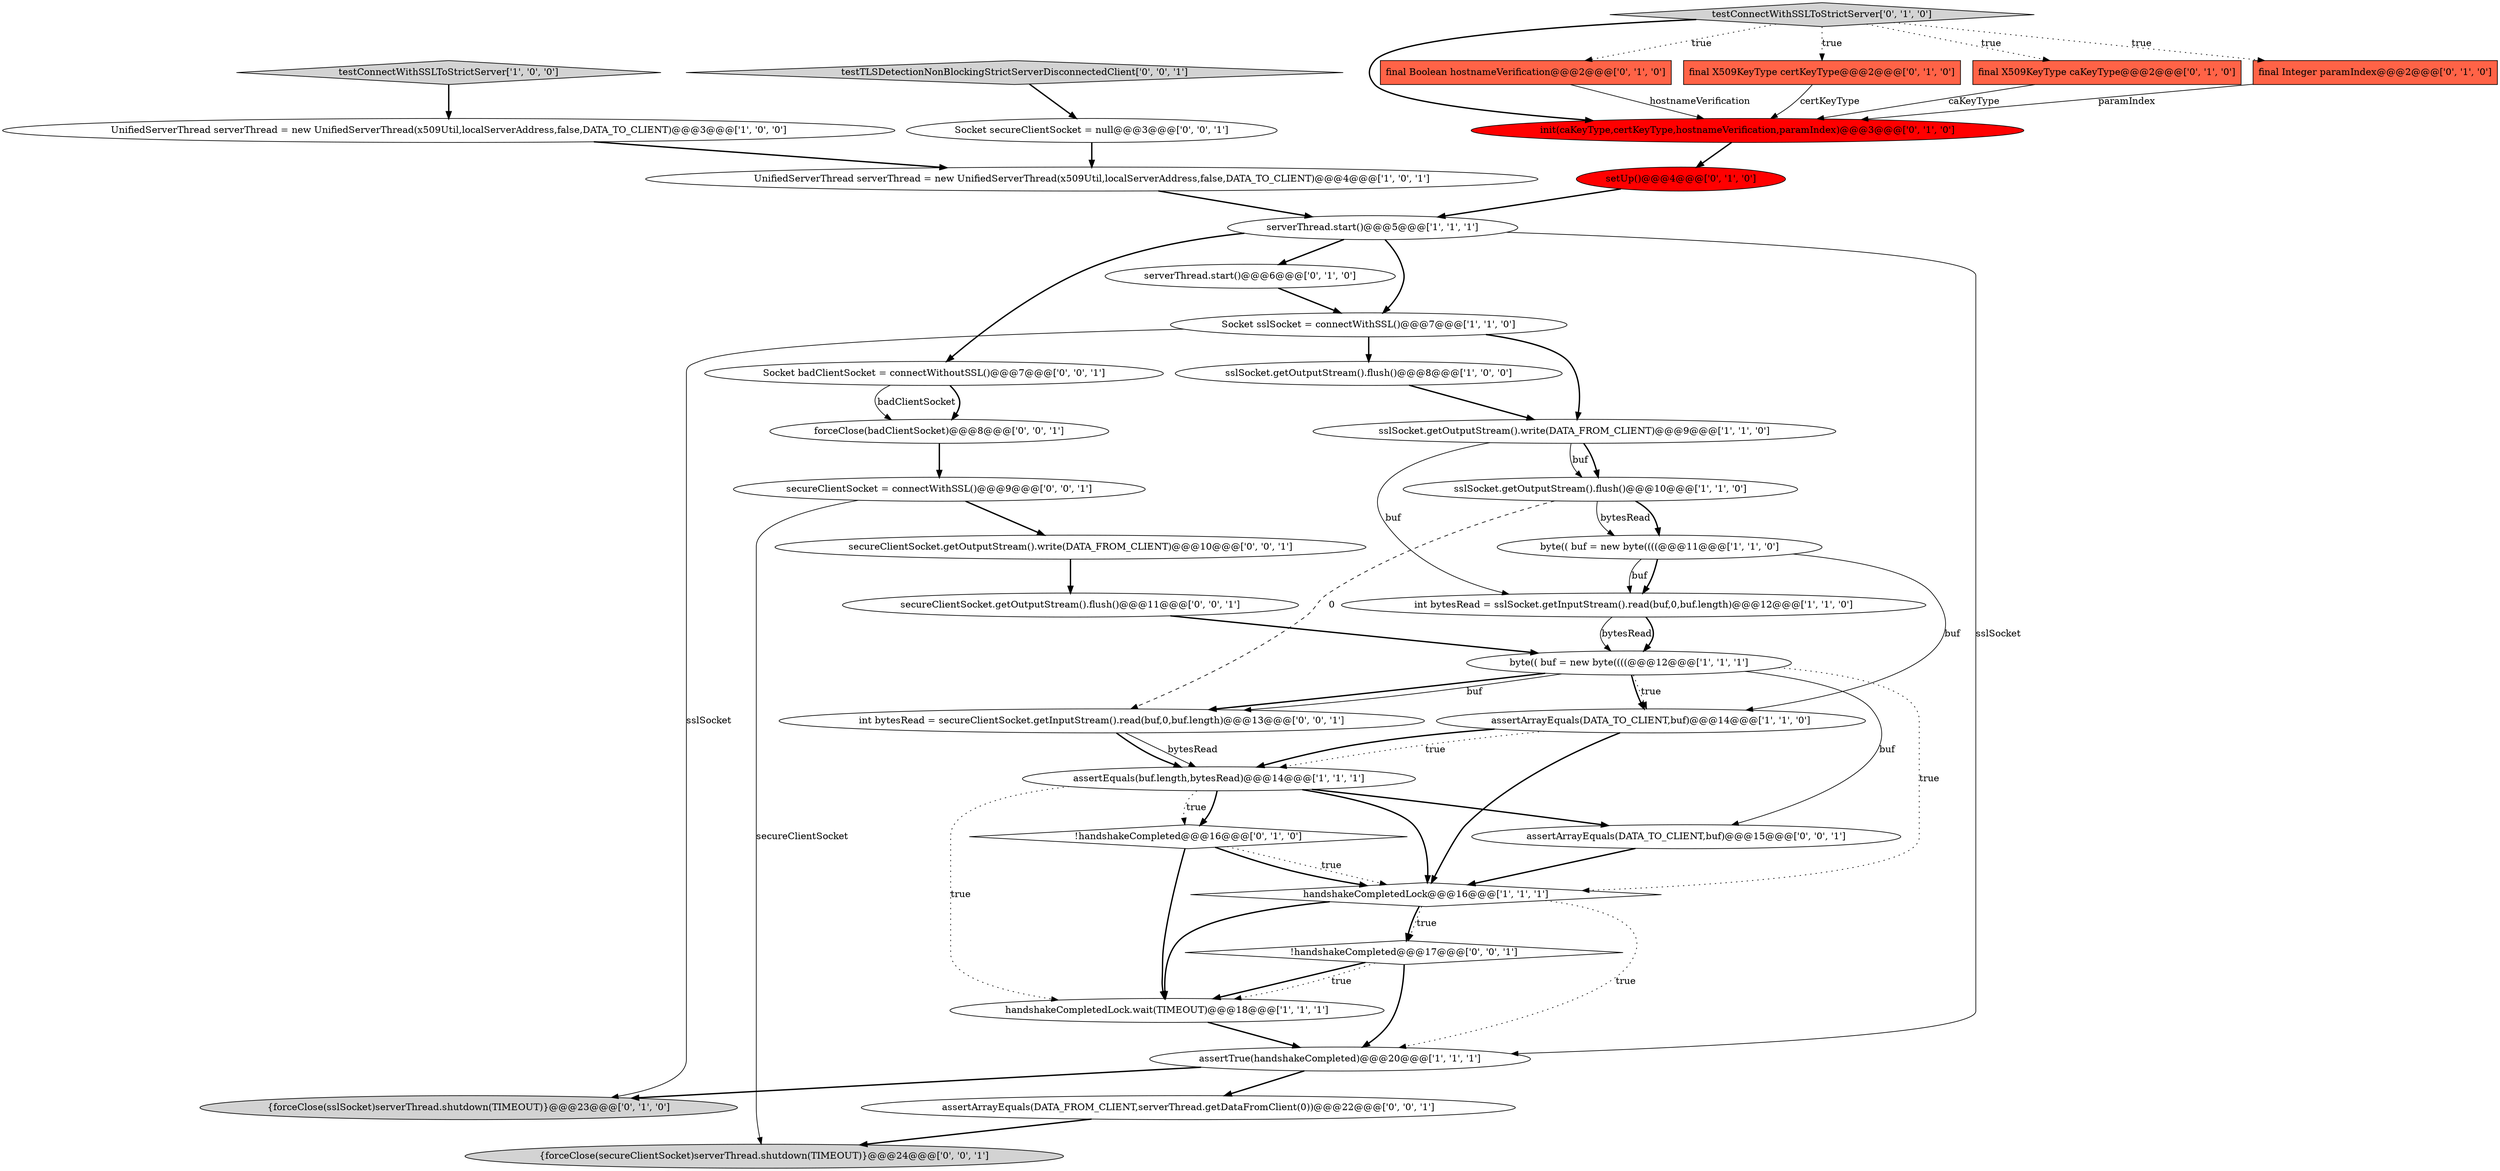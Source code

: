 digraph {
9 [style = filled, label = "byte(( buf = new byte((((@@@11@@@['1', '1', '0']", fillcolor = white, shape = ellipse image = "AAA0AAABBB1BBB"];
24 [style = filled, label = "serverThread.start()@@@6@@@['0', '1', '0']", fillcolor = white, shape = ellipse image = "AAA0AAABBB2BBB"];
7 [style = filled, label = "assertTrue(handshakeCompleted)@@@20@@@['1', '1', '1']", fillcolor = white, shape = ellipse image = "AAA0AAABBB1BBB"];
6 [style = filled, label = "UnifiedServerThread serverThread = new UnifiedServerThread(x509Util,localServerAddress,false,DATA_TO_CLIENT)@@@4@@@['1', '0', '1']", fillcolor = white, shape = ellipse image = "AAA0AAABBB1BBB"];
35 [style = filled, label = "secureClientSocket.getOutputStream().flush()@@@11@@@['0', '0', '1']", fillcolor = white, shape = ellipse image = "AAA0AAABBB3BBB"];
32 [style = filled, label = "assertArrayEquals(DATA_FROM_CLIENT,serverThread.getDataFromClient(0))@@@22@@@['0', '0', '1']", fillcolor = white, shape = ellipse image = "AAA0AAABBB3BBB"];
37 [style = filled, label = "assertArrayEquals(DATA_TO_CLIENT,buf)@@@15@@@['0', '0', '1']", fillcolor = white, shape = ellipse image = "AAA0AAABBB3BBB"];
10 [style = filled, label = "serverThread.start()@@@5@@@['1', '1', '1']", fillcolor = white, shape = ellipse image = "AAA0AAABBB1BBB"];
18 [style = filled, label = "final Integer paramIndex@@@2@@@['0', '1', '0']", fillcolor = tomato, shape = box image = "AAA0AAABBB2BBB"];
26 [style = filled, label = "Socket secureClientSocket = null@@@3@@@['0', '0', '1']", fillcolor = white, shape = ellipse image = "AAA0AAABBB3BBB"];
28 [style = filled, label = "{forceClose(secureClientSocket)serverThread.shutdown(TIMEOUT)}@@@24@@@['0', '0', '1']", fillcolor = lightgray, shape = ellipse image = "AAA0AAABBB3BBB"];
0 [style = filled, label = "sslSocket.getOutputStream().flush()@@@8@@@['1', '0', '0']", fillcolor = white, shape = ellipse image = "AAA0AAABBB1BBB"];
8 [style = filled, label = "assertArrayEquals(DATA_TO_CLIENT,buf)@@@14@@@['1', '1', '0']", fillcolor = white, shape = ellipse image = "AAA0AAABBB1BBB"];
11 [style = filled, label = "sslSocket.getOutputStream().write(DATA_FROM_CLIENT)@@@9@@@['1', '1', '0']", fillcolor = white, shape = ellipse image = "AAA0AAABBB1BBB"];
36 [style = filled, label = "!handshakeCompleted@@@17@@@['0', '0', '1']", fillcolor = white, shape = diamond image = "AAA0AAABBB3BBB"];
15 [style = filled, label = "int bytesRead = sslSocket.getInputStream().read(buf,0,buf.length)@@@12@@@['1', '1', '0']", fillcolor = white, shape = ellipse image = "AAA0AAABBB1BBB"];
30 [style = filled, label = "Socket badClientSocket = connectWithoutSSL()@@@7@@@['0', '0', '1']", fillcolor = white, shape = ellipse image = "AAA0AAABBB3BBB"];
2 [style = filled, label = "UnifiedServerThread serverThread = new UnifiedServerThread(x509Util,localServerAddress,false,DATA_TO_CLIENT)@@@3@@@['1', '0', '0']", fillcolor = white, shape = ellipse image = "AAA0AAABBB1BBB"];
34 [style = filled, label = "secureClientSocket = connectWithSSL()@@@9@@@['0', '0', '1']", fillcolor = white, shape = ellipse image = "AAA0AAABBB3BBB"];
14 [style = filled, label = "handshakeCompletedLock@@@16@@@['1', '1', '1']", fillcolor = white, shape = diamond image = "AAA0AAABBB1BBB"];
17 [style = filled, label = "!handshakeCompleted@@@16@@@['0', '1', '0']", fillcolor = white, shape = diamond image = "AAA0AAABBB2BBB"];
16 [style = filled, label = "setUp()@@@4@@@['0', '1', '0']", fillcolor = red, shape = ellipse image = "AAA1AAABBB2BBB"];
23 [style = filled, label = "{forceClose(sslSocket)serverThread.shutdown(TIMEOUT)}@@@23@@@['0', '1', '0']", fillcolor = lightgray, shape = ellipse image = "AAA0AAABBB2BBB"];
1 [style = filled, label = "byte(( buf = new byte((((@@@12@@@['1', '1', '1']", fillcolor = white, shape = ellipse image = "AAA0AAABBB1BBB"];
22 [style = filled, label = "init(caKeyType,certKeyType,hostnameVerification,paramIndex)@@@3@@@['0', '1', '0']", fillcolor = red, shape = ellipse image = "AAA1AAABBB2BBB"];
33 [style = filled, label = "secureClientSocket.getOutputStream().write(DATA_FROM_CLIENT)@@@10@@@['0', '0', '1']", fillcolor = white, shape = ellipse image = "AAA0AAABBB3BBB"];
20 [style = filled, label = "testConnectWithSSLToStrictServer['0', '1', '0']", fillcolor = lightgray, shape = diamond image = "AAA0AAABBB2BBB"];
21 [style = filled, label = "final Boolean hostnameVerification@@@2@@@['0', '1', '0']", fillcolor = tomato, shape = box image = "AAA0AAABBB2BBB"];
5 [style = filled, label = "testConnectWithSSLToStrictServer['1', '0', '0']", fillcolor = lightgray, shape = diamond image = "AAA0AAABBB1BBB"];
25 [style = filled, label = "final X509KeyType certKeyType@@@2@@@['0', '1', '0']", fillcolor = tomato, shape = box image = "AAA1AAABBB2BBB"];
4 [style = filled, label = "assertEquals(buf.length,bytesRead)@@@14@@@['1', '1', '1']", fillcolor = white, shape = ellipse image = "AAA0AAABBB1BBB"];
31 [style = filled, label = "forceClose(badClientSocket)@@@8@@@['0', '0', '1']", fillcolor = white, shape = ellipse image = "AAA0AAABBB3BBB"];
19 [style = filled, label = "final X509KeyType caKeyType@@@2@@@['0', '1', '0']", fillcolor = tomato, shape = box image = "AAA0AAABBB2BBB"];
29 [style = filled, label = "testTLSDetectionNonBlockingStrictServerDisconnectedClient['0', '0', '1']", fillcolor = lightgray, shape = diamond image = "AAA0AAABBB3BBB"];
12 [style = filled, label = "Socket sslSocket = connectWithSSL()@@@7@@@['1', '1', '0']", fillcolor = white, shape = ellipse image = "AAA0AAABBB1BBB"];
27 [style = filled, label = "int bytesRead = secureClientSocket.getInputStream().read(buf,0,buf.length)@@@13@@@['0', '0', '1']", fillcolor = white, shape = ellipse image = "AAA0AAABBB3BBB"];
13 [style = filled, label = "handshakeCompletedLock.wait(TIMEOUT)@@@18@@@['1', '1', '1']", fillcolor = white, shape = ellipse image = "AAA0AAABBB1BBB"];
3 [style = filled, label = "sslSocket.getOutputStream().flush()@@@10@@@['1', '1', '0']", fillcolor = white, shape = ellipse image = "AAA0AAABBB1BBB"];
3->9 [style = solid, label="bytesRead"];
7->32 [style = bold, label=""];
24->12 [style = bold, label=""];
4->14 [style = bold, label=""];
33->35 [style = bold, label=""];
20->25 [style = dotted, label="true"];
1->8 [style = bold, label=""];
1->37 [style = solid, label="buf"];
4->17 [style = bold, label=""];
10->7 [style = solid, label="sslSocket"];
16->10 [style = bold, label=""];
22->16 [style = bold, label=""];
2->6 [style = bold, label=""];
27->4 [style = solid, label="bytesRead"];
10->24 [style = bold, label=""];
3->27 [style = dashed, label="0"];
34->33 [style = bold, label=""];
12->11 [style = bold, label=""];
1->27 [style = bold, label=""];
19->22 [style = solid, label="caKeyType"];
17->14 [style = dotted, label="true"];
8->14 [style = bold, label=""];
0->11 [style = bold, label=""];
20->21 [style = dotted, label="true"];
34->28 [style = solid, label="secureClientSocket"];
1->14 [style = dotted, label="true"];
26->6 [style = bold, label=""];
12->0 [style = bold, label=""];
1->27 [style = solid, label="buf"];
8->4 [style = dotted, label="true"];
14->36 [style = dotted, label="true"];
31->34 [style = bold, label=""];
21->22 [style = solid, label="hostnameVerification"];
20->22 [style = bold, label=""];
29->26 [style = bold, label=""];
3->9 [style = bold, label=""];
4->13 [style = dotted, label="true"];
11->15 [style = solid, label="buf"];
27->4 [style = bold, label=""];
5->2 [style = bold, label=""];
37->14 [style = bold, label=""];
36->13 [style = bold, label=""];
18->22 [style = solid, label="paramIndex"];
35->1 [style = bold, label=""];
9->8 [style = solid, label="buf"];
4->37 [style = bold, label=""];
11->3 [style = bold, label=""];
17->14 [style = bold, label=""];
10->12 [style = bold, label=""];
9->15 [style = bold, label=""];
13->7 [style = bold, label=""];
30->31 [style = bold, label=""];
6->10 [style = bold, label=""];
7->23 [style = bold, label=""];
36->7 [style = bold, label=""];
25->22 [style = solid, label="certKeyType"];
30->31 [style = solid, label="badClientSocket"];
14->7 [style = dotted, label="true"];
1->8 [style = dotted, label="true"];
20->18 [style = dotted, label="true"];
11->3 [style = solid, label="buf"];
17->13 [style = bold, label=""];
20->19 [style = dotted, label="true"];
8->4 [style = bold, label=""];
14->13 [style = bold, label=""];
4->17 [style = dotted, label="true"];
15->1 [style = solid, label="bytesRead"];
32->28 [style = bold, label=""];
9->15 [style = solid, label="buf"];
10->30 [style = bold, label=""];
36->13 [style = dotted, label="true"];
12->23 [style = solid, label="sslSocket"];
15->1 [style = bold, label=""];
14->36 [style = bold, label=""];
}
